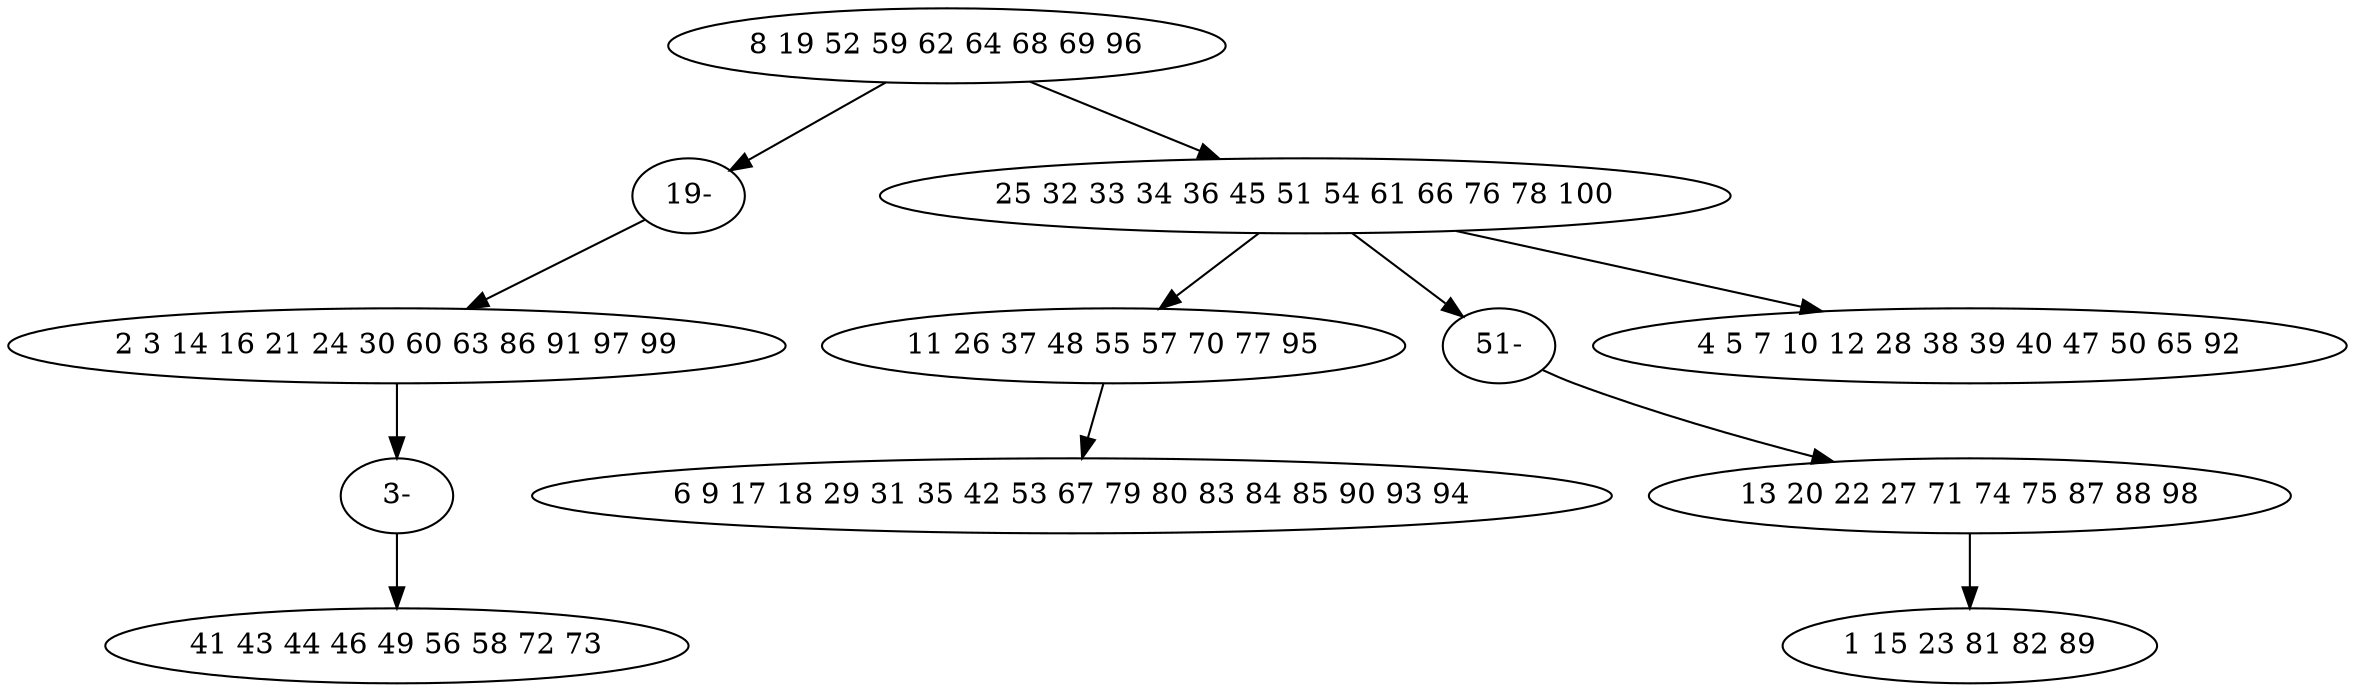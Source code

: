 digraph true_tree {
	"0" -> "9"
	"0" -> "2"
	"2" -> "3"
	"2" -> "11"
	"4" -> "5"
	"2" -> "6"
	"1" -> "10"
	"3" -> "8"
	"9" -> "1"
	"10" -> "7"
	"11" -> "4"
	"0" [label="8 19 52 59 62 64 68 69 96"];
	"1" [label="2 3 14 16 21 24 30 60 63 86 91 97 99"];
	"2" [label="25 32 33 34 36 45 51 54 61 66 76 78 100"];
	"3" [label="11 26 37 48 55 57 70 77 95"];
	"4" [label="13 20 22 27 71 74 75 87 88 98"];
	"5" [label="1 15 23 81 82 89"];
	"6" [label="4 5 7 10 12 28 38 39 40 47 50 65 92"];
	"7" [label="41 43 44 46 49 56 58 72 73"];
	"8" [label="6 9 17 18 29 31 35 42 53 67 79 80 83 84 85 90 93 94"];
	"9" [label="19-"];
	"10" [label="3-"];
	"11" [label="51-"];
}
